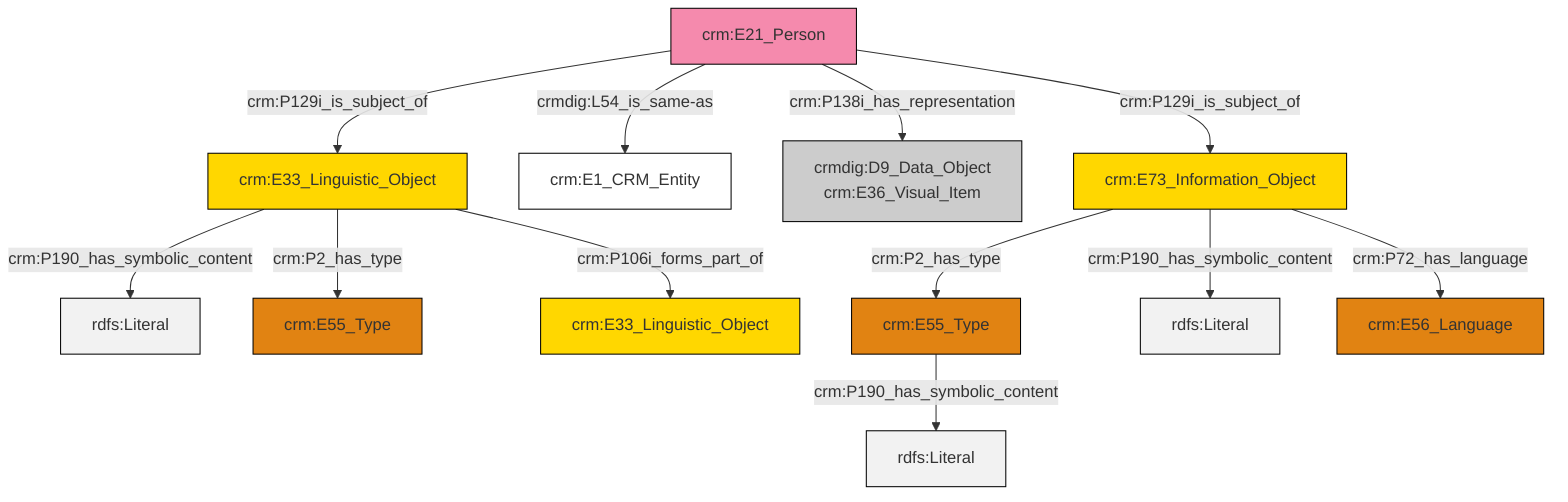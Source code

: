 graph TD
classDef Literal fill:#f2f2f2,stroke:#000000;
classDef CRM_Entity fill:#FFFFFF,stroke:#000000;
classDef Temporal_Entity fill:#00C9E6, stroke:#000000;
classDef Type fill:#E18312, stroke:#000000;
classDef Time-Span fill:#2C9C91, stroke:#000000;
classDef Appellation fill:#FFEB7F, stroke:#000000;
classDef Place fill:#008836, stroke:#000000;
classDef Persistent_Item fill:#B266B2, stroke:#000000;
classDef Conceptual_Object fill:#FFD700, stroke:#000000;
classDef Physical_Thing fill:#D2B48C, stroke:#000000;
classDef Actor fill:#f58aad, stroke:#000000;
classDef PC_Classes fill:#4ce600, stroke:#000000;
classDef Multi fill:#cccccc,stroke:#000000;

2["crm:E33_Linguistic_Object"]:::Conceptual_Object -->|crm:P190_has_symbolic_content| 3[rdfs:Literal]:::Literal
2["crm:E33_Linguistic_Object"]:::Conceptual_Object -->|crm:P2_has_type| 4["crm:E55_Type"]:::Type
5["crm:E73_Information_Object"]:::Conceptual_Object -->|crm:P2_has_type| 0["crm:E55_Type"]:::Type
9["crm:E21_Person"]:::Actor -->|crm:P129i_is_subject_of| 2["crm:E33_Linguistic_Object"]:::Conceptual_Object
0["crm:E55_Type"]:::Type -->|crm:P190_has_symbolic_content| 12[rdfs:Literal]:::Literal
5["crm:E73_Information_Object"]:::Conceptual_Object -->|crm:P190_has_symbolic_content| 15[rdfs:Literal]:::Literal
9["crm:E21_Person"]:::Actor -->|crmdig:L54_is_same-as| 13["crm:E1_CRM_Entity"]:::CRM_Entity
9["crm:E21_Person"]:::Actor -->|crm:P138i_has_representation| 17["crmdig:D9_Data_Object<br>crm:E36_Visual_Item"]:::Multi
5["crm:E73_Information_Object"]:::Conceptual_Object -->|crm:P72_has_language| 10["crm:E56_Language"]:::Type
9["crm:E21_Person"]:::Actor -->|crm:P129i_is_subject_of| 5["crm:E73_Information_Object"]:::Conceptual_Object
2["crm:E33_Linguistic_Object"]:::Conceptual_Object -->|crm:P106i_forms_part_of| 7["crm:E33_Linguistic_Object"]:::Conceptual_Object